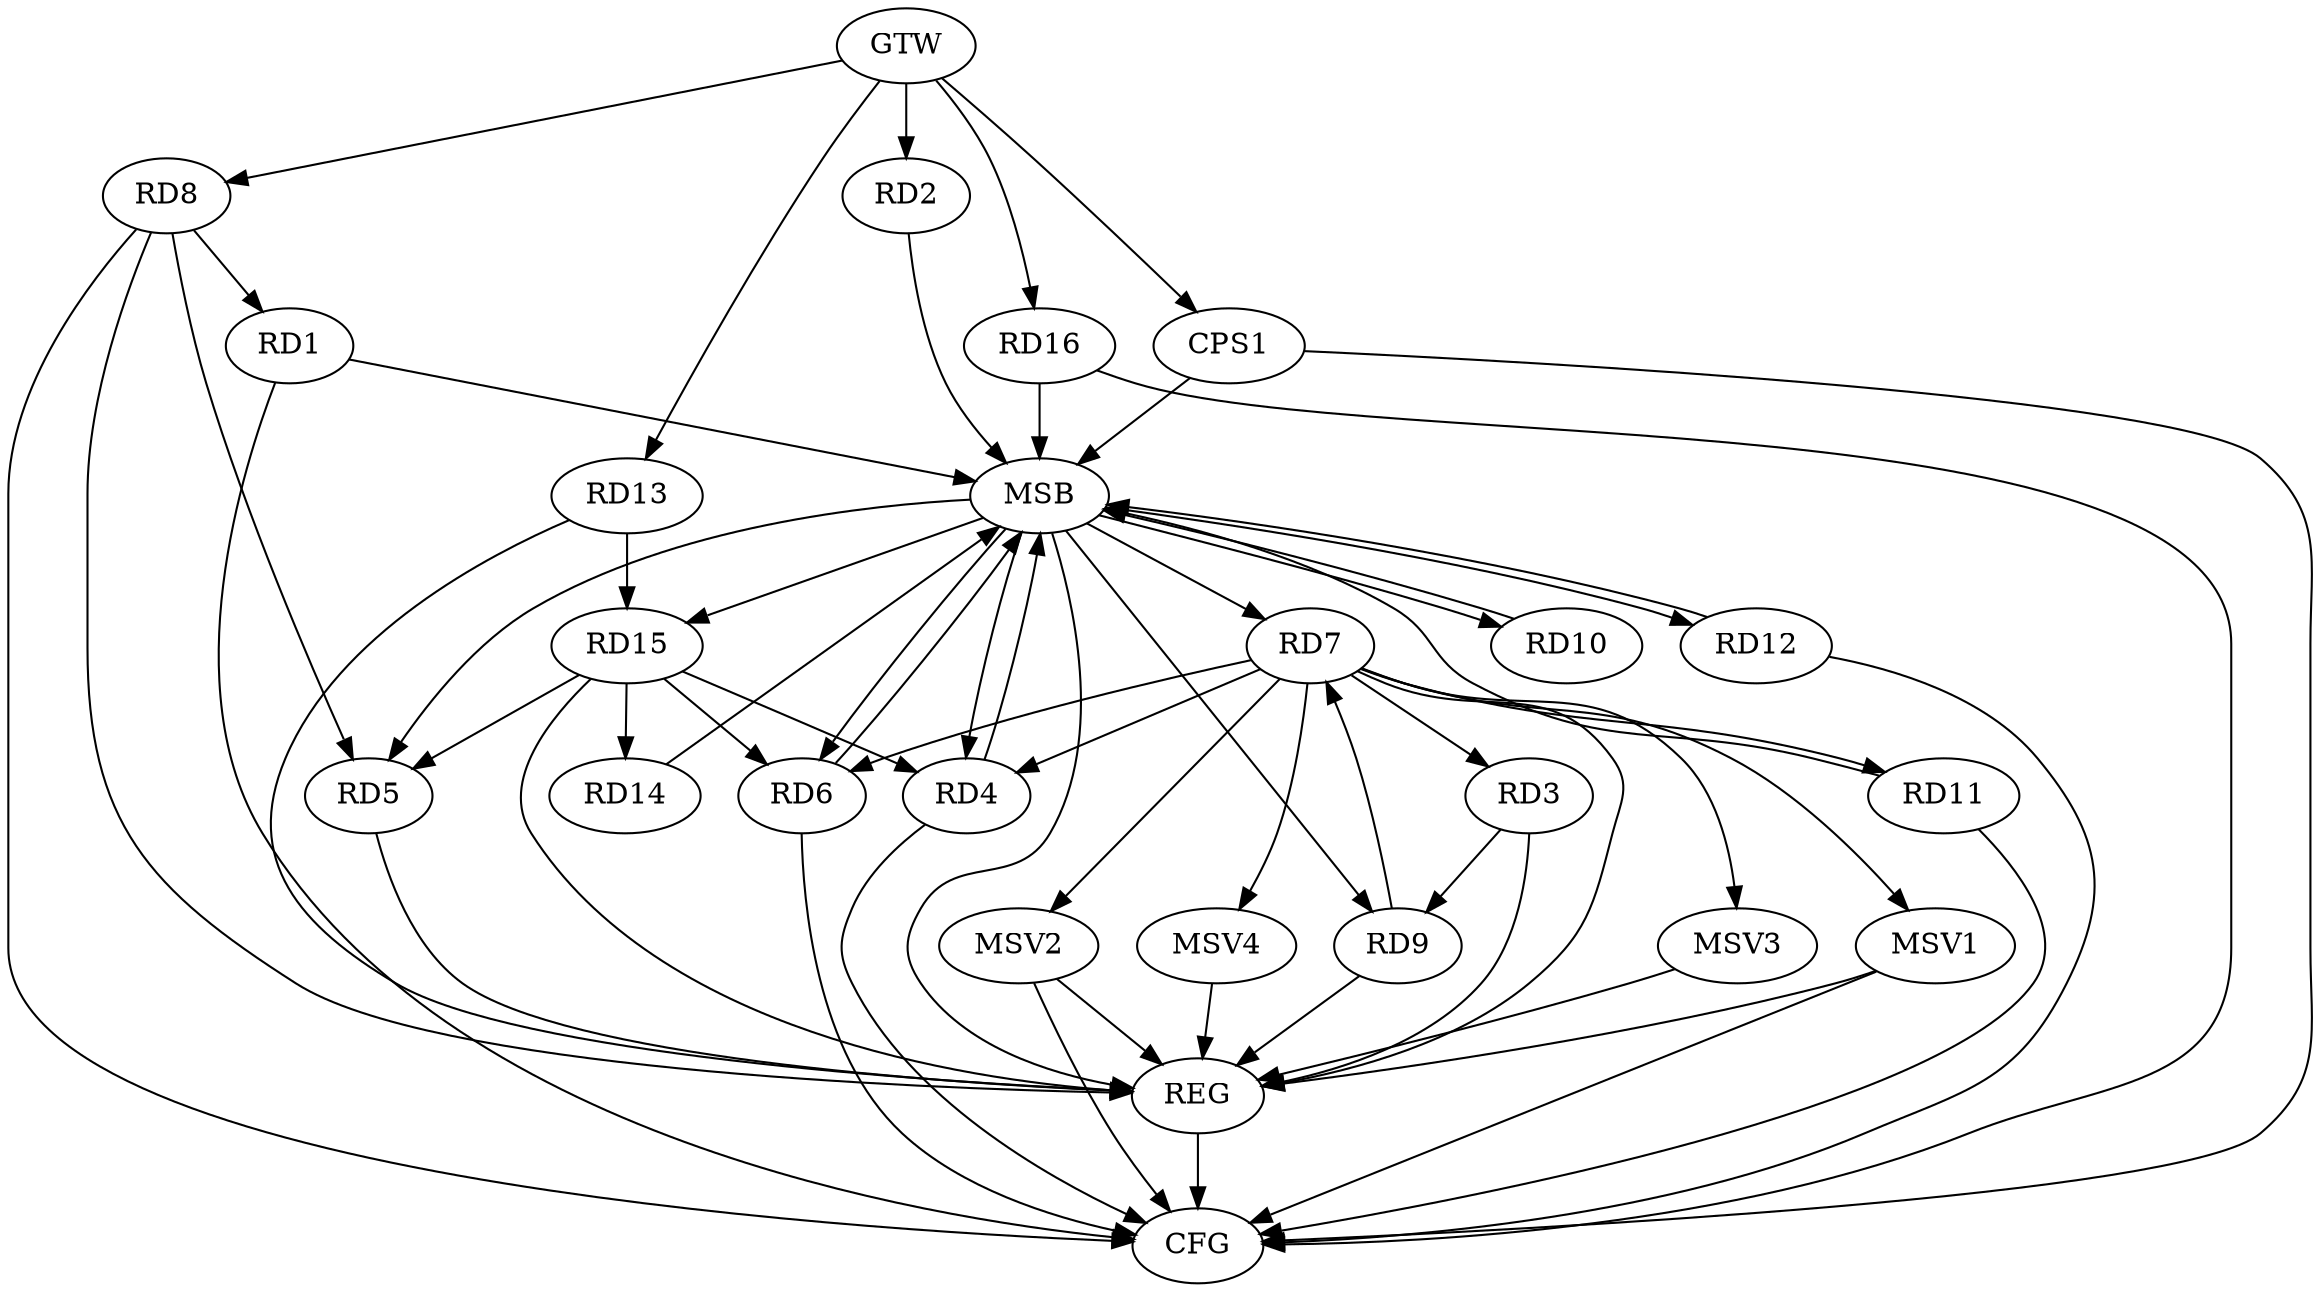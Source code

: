 strict digraph G {
  RD1 [ label="RD1" ];
  RD2 [ label="RD2" ];
  RD3 [ label="RD3" ];
  RD4 [ label="RD4" ];
  RD5 [ label="RD5" ];
  RD6 [ label="RD6" ];
  RD7 [ label="RD7" ];
  RD8 [ label="RD8" ];
  RD9 [ label="RD9" ];
  RD10 [ label="RD10" ];
  RD11 [ label="RD11" ];
  RD12 [ label="RD12" ];
  RD13 [ label="RD13" ];
  RD14 [ label="RD14" ];
  RD15 [ label="RD15" ];
  RD16 [ label="RD16" ];
  CPS1 [ label="CPS1" ];
  GTW [ label="GTW" ];
  REG [ label="REG" ];
  MSB [ label="MSB" ];
  CFG [ label="CFG" ];
  MSV1 [ label="MSV1" ];
  MSV2 [ label="MSV2" ];
  MSV3 [ label="MSV3" ];
  MSV4 [ label="MSV4" ];
  RD8 -> RD1;
  RD7 -> RD3;
  RD3 -> RD9;
  RD7 -> RD4;
  RD15 -> RD4;
  RD8 -> RD5;
  RD15 -> RD5;
  RD7 -> RD6;
  RD15 -> RD6;
  RD9 -> RD7;
  RD7 -> RD11;
  RD13 -> RD15;
  RD15 -> RD14;
  GTW -> RD2;
  GTW -> RD8;
  GTW -> RD13;
  GTW -> RD16;
  GTW -> CPS1;
  RD3 -> REG;
  RD5 -> REG;
  RD7 -> REG;
  RD8 -> REG;
  RD9 -> REG;
  RD13 -> REG;
  RD15 -> REG;
  RD1 -> MSB;
  MSB -> RD9;
  MSB -> RD15;
  MSB -> REG;
  RD2 -> MSB;
  MSB -> RD4;
  MSB -> RD6;
  RD4 -> MSB;
  MSB -> RD5;
  RD6 -> MSB;
  RD10 -> MSB;
  RD11 -> MSB;
  MSB -> RD10;
  RD12 -> MSB;
  RD14 -> MSB;
  MSB -> RD12;
  RD16 -> MSB;
  MSB -> RD7;
  CPS1 -> MSB;
  RD16 -> CFG;
  RD1 -> CFG;
  RD12 -> CFG;
  RD4 -> CFG;
  RD8 -> CFG;
  CPS1 -> CFG;
  RD11 -> CFG;
  RD6 -> CFG;
  REG -> CFG;
  RD7 -> MSV1;
  MSV1 -> REG;
  MSV1 -> CFG;
  RD7 -> MSV2;
  RD7 -> MSV3;
  MSV2 -> REG;
  MSV2 -> CFG;
  MSV3 -> REG;
  RD7 -> MSV4;
  MSV4 -> REG;
}
